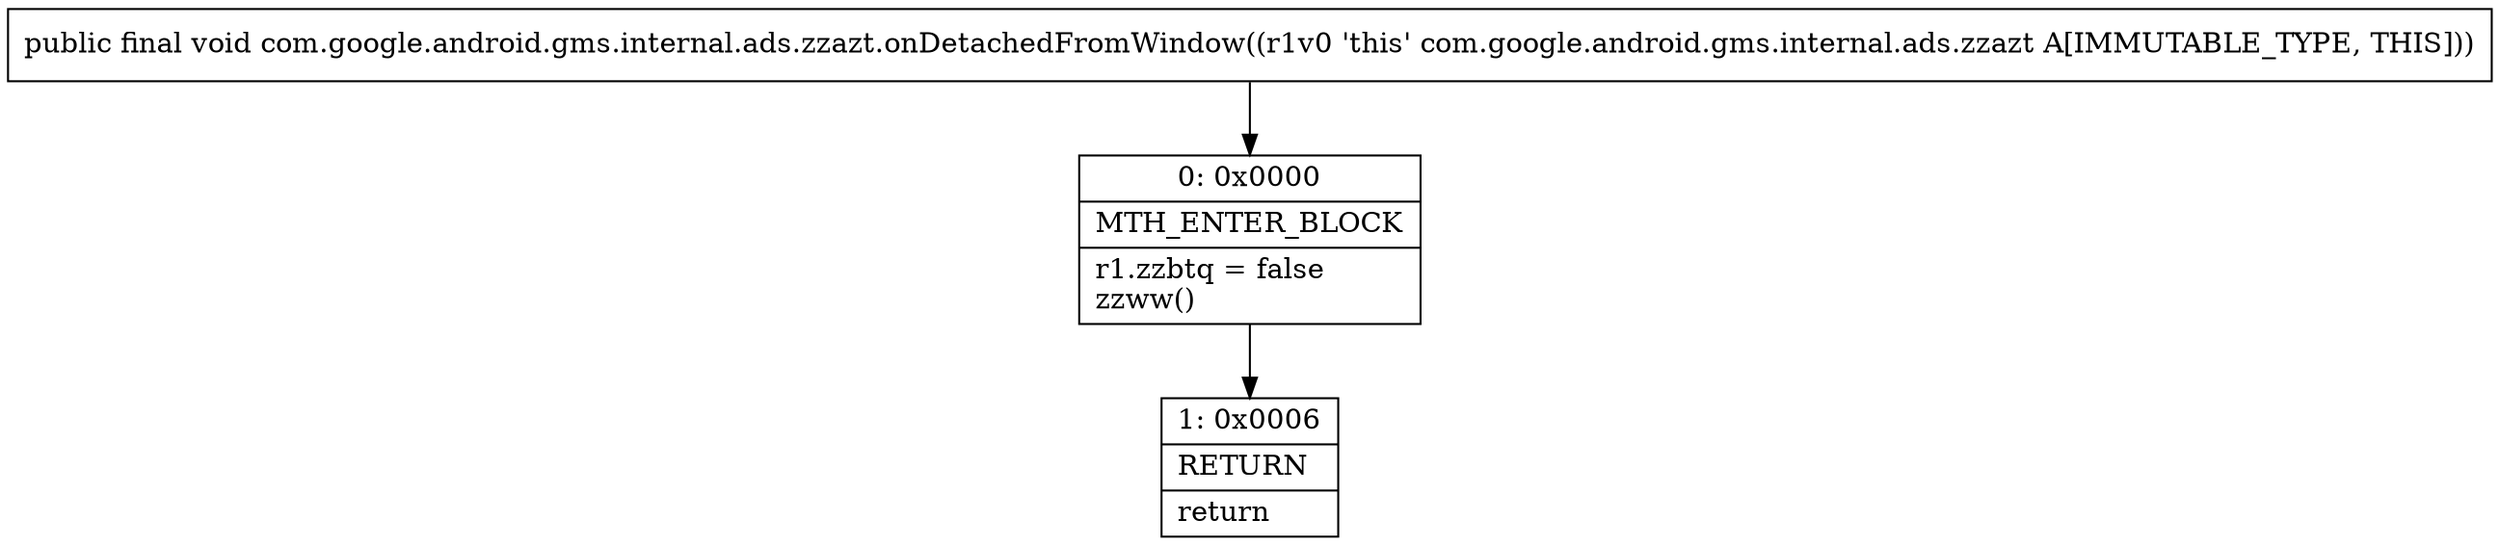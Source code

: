 digraph "CFG forcom.google.android.gms.internal.ads.zzazt.onDetachedFromWindow()V" {
Node_0 [shape=record,label="{0\:\ 0x0000|MTH_ENTER_BLOCK\l|r1.zzbtq = false\lzzww()\l}"];
Node_1 [shape=record,label="{1\:\ 0x0006|RETURN\l|return\l}"];
MethodNode[shape=record,label="{public final void com.google.android.gms.internal.ads.zzazt.onDetachedFromWindow((r1v0 'this' com.google.android.gms.internal.ads.zzazt A[IMMUTABLE_TYPE, THIS])) }"];
MethodNode -> Node_0;
Node_0 -> Node_1;
}

